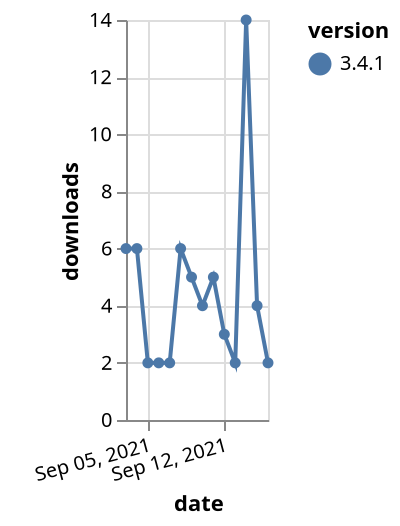 {"$schema": "https://vega.github.io/schema/vega-lite/v5.json", "description": "A simple bar chart with embedded data.", "data": {"values": [{"date": "2021-09-03", "total": 8959, "delta": 6, "version": "3.4.1"}, {"date": "2021-09-04", "total": 8965, "delta": 6, "version": "3.4.1"}, {"date": "2021-09-05", "total": 8967, "delta": 2, "version": "3.4.1"}, {"date": "2021-09-06", "total": 8969, "delta": 2, "version": "3.4.1"}, {"date": "2021-09-07", "total": 8971, "delta": 2, "version": "3.4.1"}, {"date": "2021-09-08", "total": 8977, "delta": 6, "version": "3.4.1"}, {"date": "2021-09-09", "total": 8982, "delta": 5, "version": "3.4.1"}, {"date": "2021-09-10", "total": 8986, "delta": 4, "version": "3.4.1"}, {"date": "2021-09-11", "total": 8991, "delta": 5, "version": "3.4.1"}, {"date": "2021-09-12", "total": 8994, "delta": 3, "version": "3.4.1"}, {"date": "2021-09-13", "total": 8996, "delta": 2, "version": "3.4.1"}, {"date": "2021-09-14", "total": 9010, "delta": 14, "version": "3.4.1"}, {"date": "2021-09-15", "total": 9014, "delta": 4, "version": "3.4.1"}, {"date": "2021-09-16", "total": 9016, "delta": 2, "version": "3.4.1"}]}, "width": "container", "mark": {"type": "line", "point": {"filled": true}}, "encoding": {"x": {"field": "date", "type": "temporal", "timeUnit": "yearmonthdate", "title": "date", "axis": {"labelAngle": -15}}, "y": {"field": "delta", "type": "quantitative", "title": "downloads"}, "color": {"field": "version", "type": "nominal"}, "tooltip": {"field": "delta"}}}
